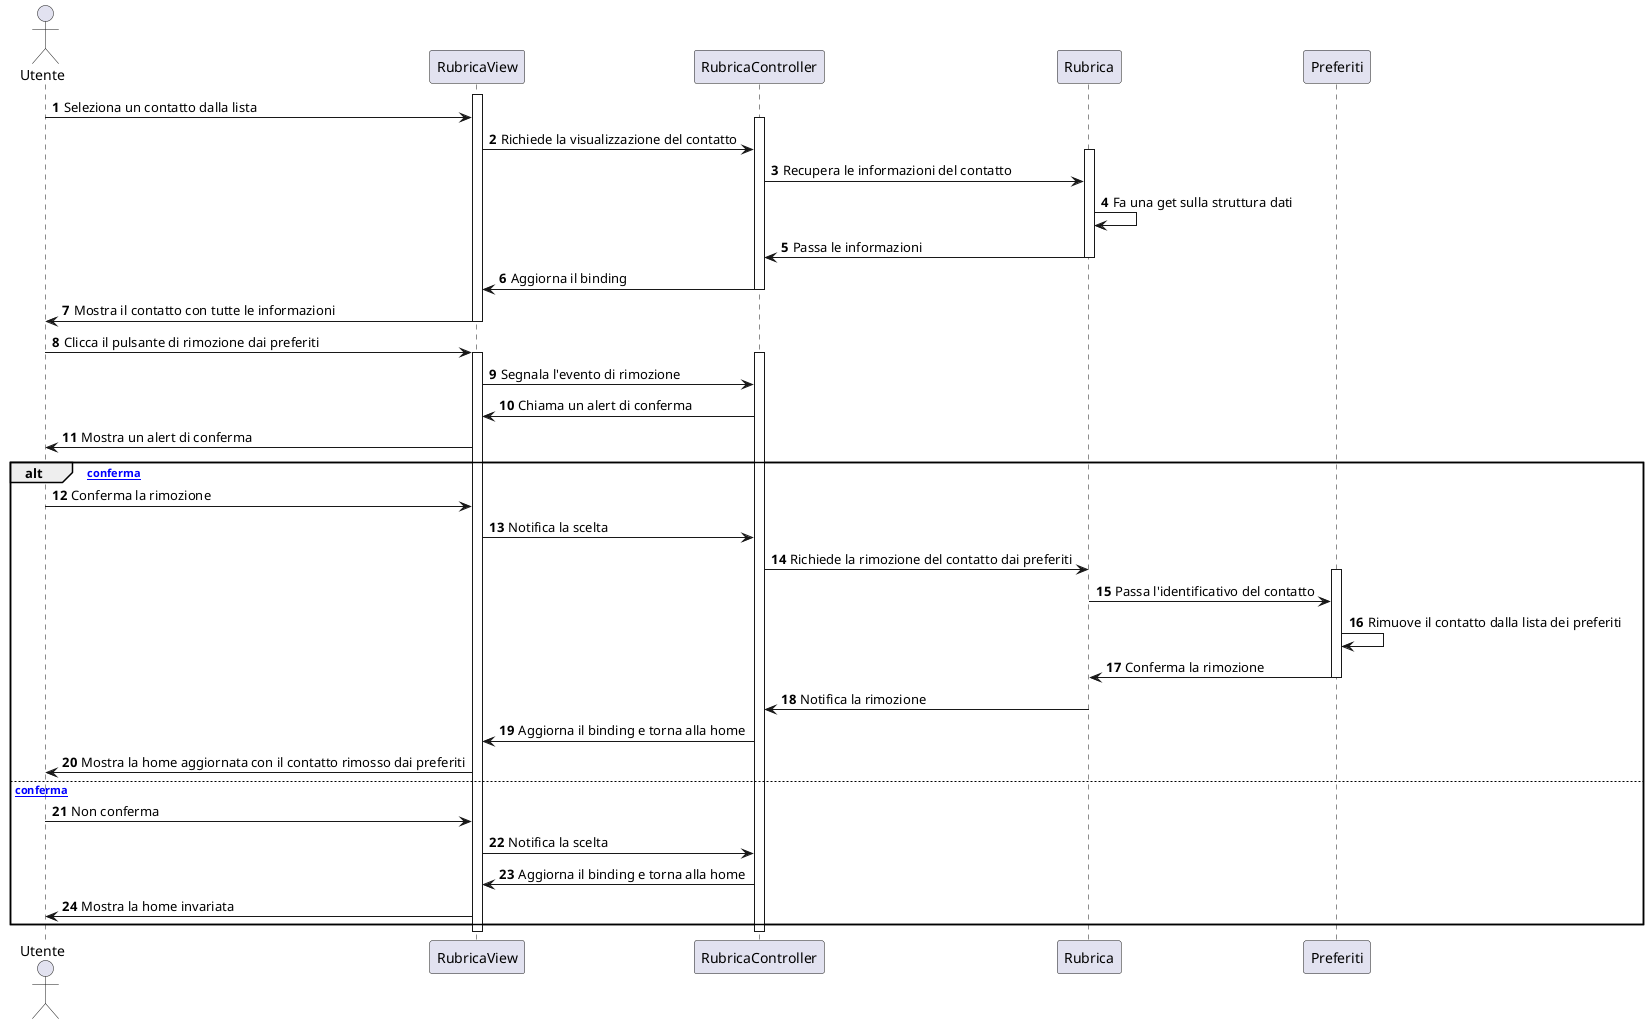 @startuml
'https://plantuml.com/sequence-diagram
autonumber
actor Utente
participant RubricaView
participant RubricaController
participant Rubrica
participant Preferiti
activate RubricaView
Utente -> RubricaView : Seleziona un contatto dalla lista
activate RubricaController
RubricaView -> RubricaController : Richiede la visualizzazione del contatto
activate Rubrica
RubricaController -> Rubrica : Recupera le informazioni del contatto
Rubrica -> Rubrica : Fa una get sulla struttura dati
Rubrica -> RubricaController : Passa le informazioni
deactivate Rubrica
RubricaController -> RubricaView : Aggiorna il binding
deactivate RubricaController
RubricaView -> Utente : Mostra il contatto con tutte le informazioni
deactivate RubricaView


Utente -> RubricaView : Clicca il pulsante di rimozione dai preferiti
activate RubricaView
activate RubricaController
RubricaView -> RubricaController : Segnala l'evento di rimozione
RubricaController -> RubricaView : Chiama un alert di conferma
RubricaView -> Utente : Mostra un alert di conferma
alt [conferma]
    Utente -> RubricaView : Conferma la rimozione
    RubricaView -> RubricaController : Notifica la scelta
    RubricaController -> Rubrica : Richiede la rimozione del contatto dai preferiti
    activate Preferiti
    Rubrica -> Preferiti : Passa l'identificativo del contatto
    Preferiti -> Preferiti : Rimuove il contatto dalla lista dei preferiti
    Preferiti -> Rubrica : Conferma la rimozione
    deactivate Preferiti
    Rubrica -> RubricaController : Notifica la rimozione
    RubricaController -> RubricaView : Aggiorna il binding e torna alla home
    RubricaView -> Utente : Mostra la home aggiornata con il contatto rimosso dai preferiti
else [non conferma]
    Utente -> RubricaView : Non conferma
    RubricaView -> RubricaController : Notifica la scelta
    RubricaController -> RubricaView : Aggiorna il binding e torna alla home
    RubricaView -> Utente : Mostra la home invariata
end
deactivate RubricaController
deactivate RubricaView

@enduml
